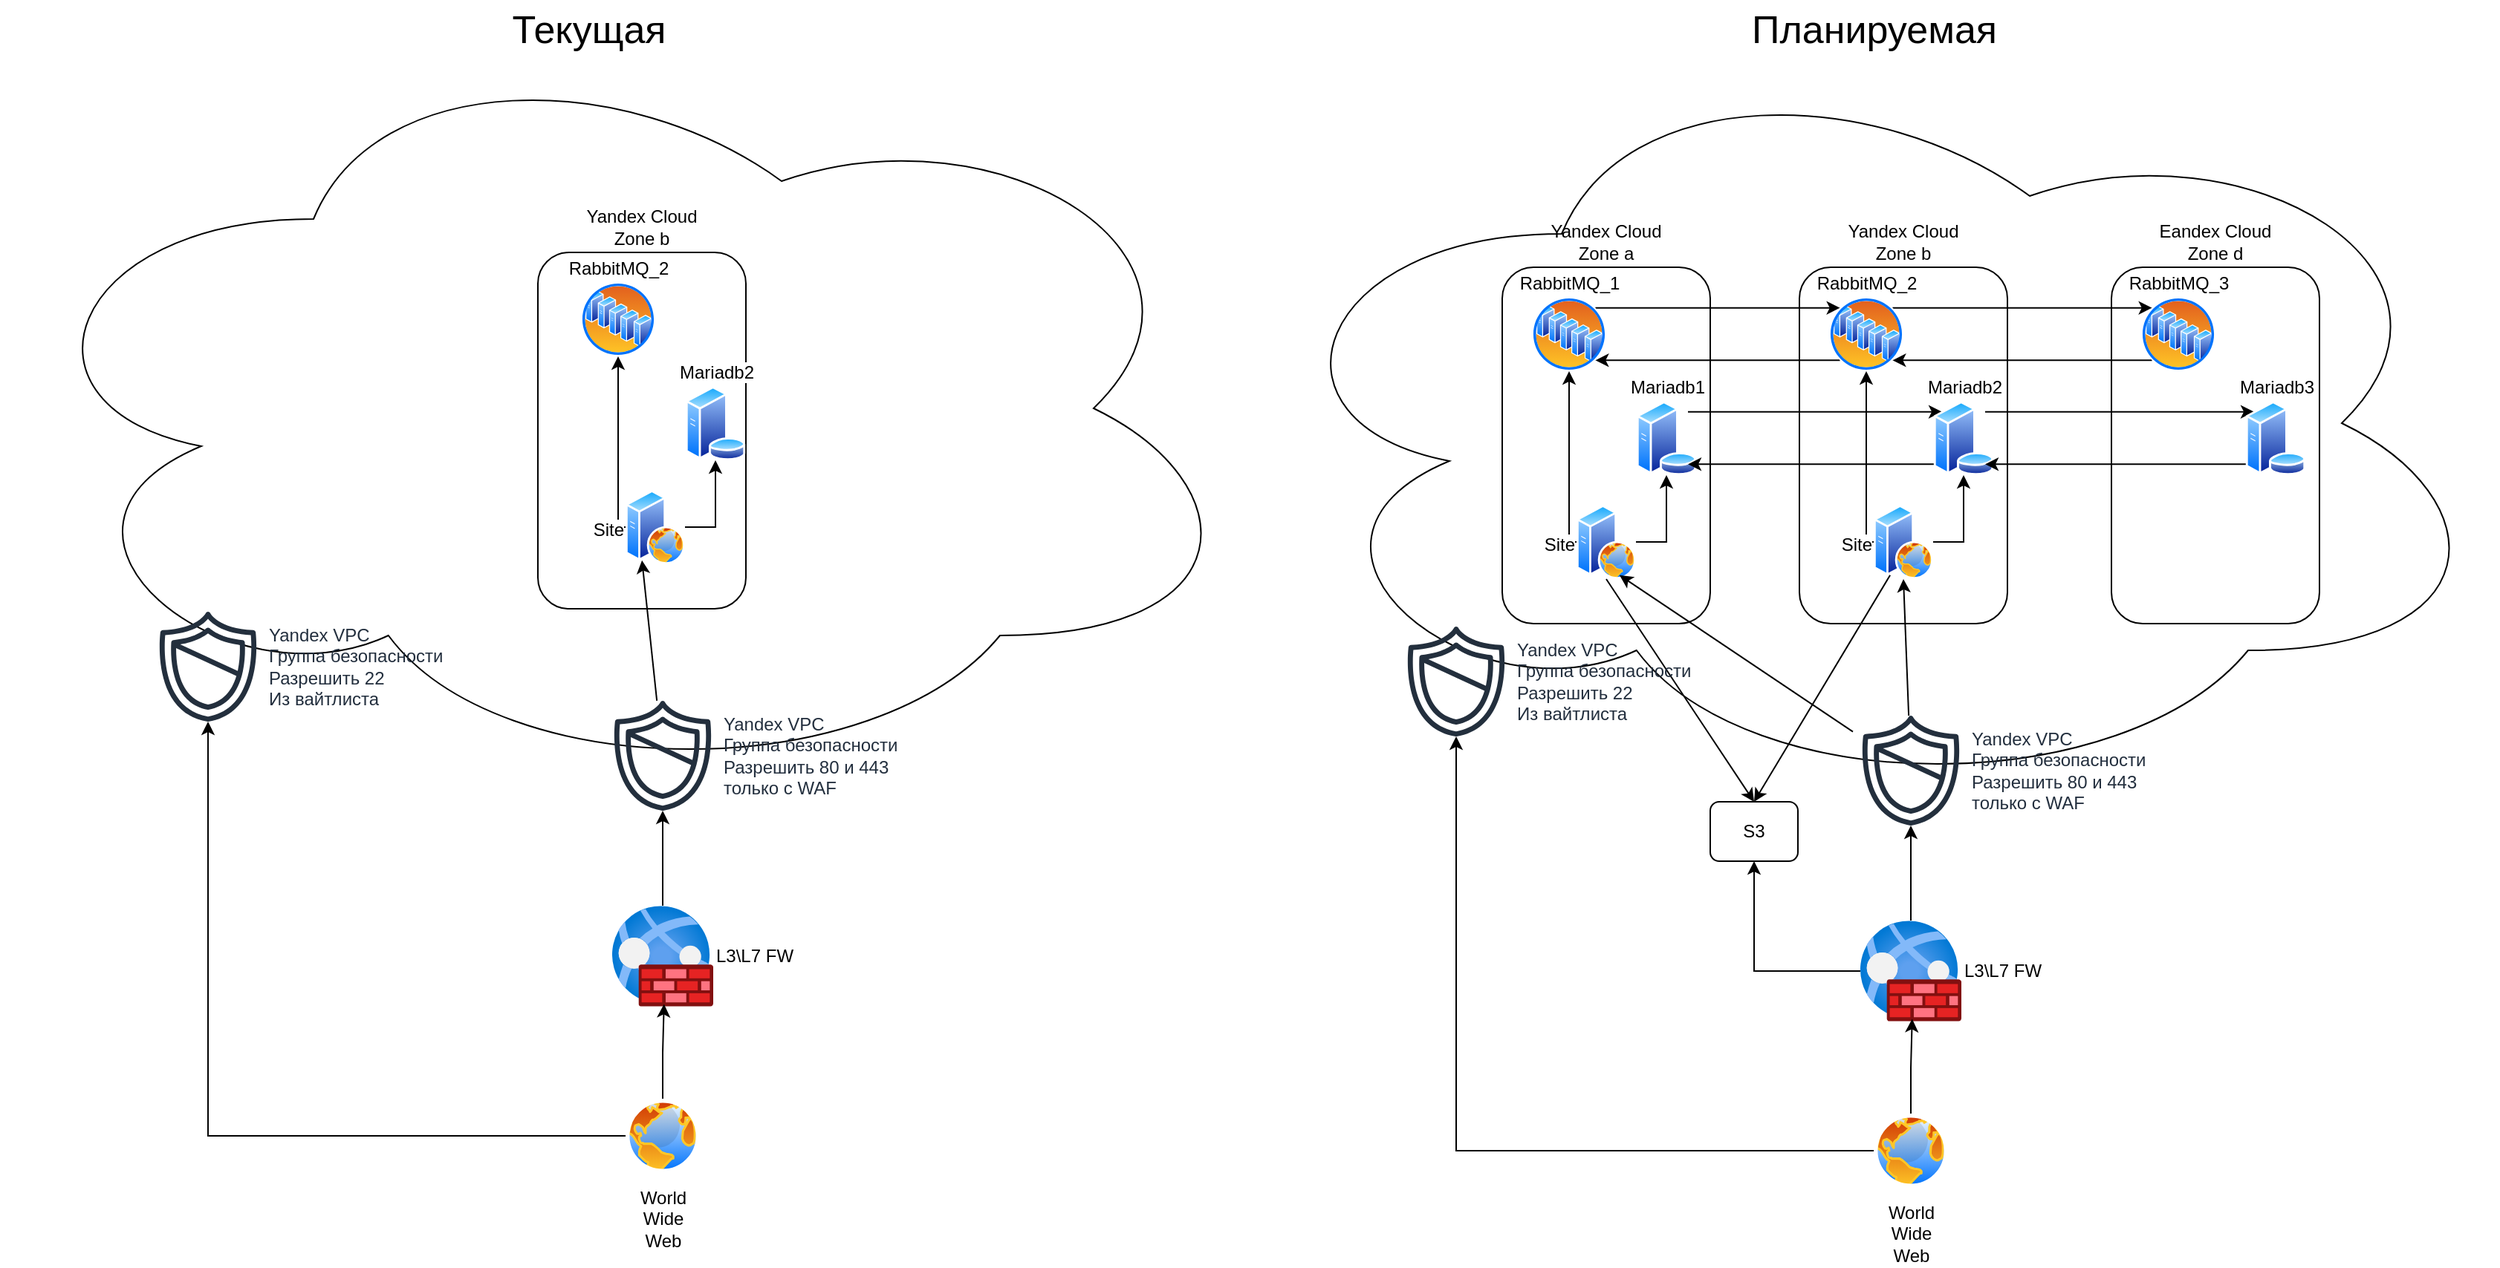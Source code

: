 <mxfile version="26.2.13">
  <diagram name="Page-1" id="VlWO9vf8GBHtBqB5PU-0">
    <mxGraphModel dx="1839" dy="1026" grid="1" gridSize="10" guides="1" tooltips="1" connect="1" arrows="1" fold="1" page="1" pageScale="1" pageWidth="850" pageHeight="1100" math="0" shadow="0">
      <root>
        <mxCell id="0" />
        <mxCell id="1" parent="0" />
        <mxCell id="oGJRKOSpeTlSGlVj1QDc-28" value="" style="ellipse;shape=cloud;whiteSpace=wrap;html=1;" vertex="1" parent="1">
          <mxGeometry x="10" y="100" width="840" height="510" as="geometry" />
        </mxCell>
        <mxCell id="oGJRKOSpeTlSGlVj1QDc-33" style="edgeStyle=orthogonalEdgeStyle;rounded=0;orthogonalLoop=1;jettySize=auto;html=1;exitX=0;exitY=0.5;exitDx=0;exitDy=0;" edge="1" parent="1" source="oGJRKOSpeTlSGlVj1QDc-1" target="oGJRKOSpeTlSGlVj1QDc-32">
          <mxGeometry relative="1" as="geometry" />
        </mxCell>
        <mxCell id="oGJRKOSpeTlSGlVj1QDc-1" value="&lt;div&gt;World&lt;/div&gt;&lt;div&gt;Wide&lt;/div&gt;&lt;div&gt;Web&lt;/div&gt;" style="image;aspect=fixed;perimeter=ellipsePerimeter;html=1;align=center;shadow=0;dashed=0;spacingTop=3;image=img/lib/active_directory/internet_globe.svg;" vertex="1" parent="1">
          <mxGeometry x="430" y="820" width="50" height="50" as="geometry" />
        </mxCell>
        <mxCell id="oGJRKOSpeTlSGlVj1QDc-30" style="edgeStyle=orthogonalEdgeStyle;rounded=0;orthogonalLoop=1;jettySize=auto;html=1;" edge="1" parent="1" source="oGJRKOSpeTlSGlVj1QDc-2" target="oGJRKOSpeTlSGlVj1QDc-29">
          <mxGeometry relative="1" as="geometry" />
        </mxCell>
        <mxCell id="oGJRKOSpeTlSGlVj1QDc-2" value="L3\L7 FW" style="image;aspect=fixed;html=1;points=[];align=left;fontSize=12;image=img/lib/azure2/networking/Web_Application_Firewall_Policies_WAF.svg;labelPosition=right;verticalLabelPosition=middle;verticalAlign=middle;" vertex="1" parent="1">
          <mxGeometry x="421" y="690" width="68" height="68" as="geometry" />
        </mxCell>
        <mxCell id="oGJRKOSpeTlSGlVj1QDc-4" value="&lt;div&gt;Yandex Cloud&lt;/div&gt;&lt;div&gt;Zone b&lt;/div&gt;" style="rounded=1;whiteSpace=wrap;html=1;labelPosition=center;verticalLabelPosition=top;align=center;verticalAlign=bottom;" vertex="1" parent="1">
          <mxGeometry x="371" y="250" width="140" height="240" as="geometry" />
        </mxCell>
        <mxCell id="oGJRKOSpeTlSGlVj1QDc-7" value="&lt;div&gt;RabbitMQ_2&lt;/div&gt;" style="image;aspect=fixed;perimeter=ellipsePerimeter;html=1;align=center;shadow=0;dashed=0;spacingTop=3;image=img/lib/active_directory/server_farm.svg;labelPosition=center;verticalLabelPosition=top;verticalAlign=bottom;" vertex="1" parent="1">
          <mxGeometry x="400" y="270" width="50" height="50" as="geometry" />
        </mxCell>
        <mxCell id="oGJRKOSpeTlSGlVj1QDc-15" value="Mariadb2" style="image;aspect=fixed;perimeter=ellipsePerimeter;html=1;align=center;shadow=0;dashed=0;spacingTop=3;image=img/lib/active_directory/database_server.svg;labelPosition=center;verticalLabelPosition=top;verticalAlign=bottom;" vertex="1" parent="1">
          <mxGeometry x="470" y="340" width="41" height="50" as="geometry" />
        </mxCell>
        <mxCell id="oGJRKOSpeTlSGlVj1QDc-24" style="edgeStyle=orthogonalEdgeStyle;rounded=0;orthogonalLoop=1;jettySize=auto;html=1;exitX=0;exitY=0.5;exitDx=0;exitDy=0;entryX=0.5;entryY=1;entryDx=0;entryDy=0;" edge="1" parent="1" source="oGJRKOSpeTlSGlVj1QDc-23" target="oGJRKOSpeTlSGlVj1QDc-7">
          <mxGeometry relative="1" as="geometry">
            <Array as="points">
              <mxPoint x="425" y="435" />
            </Array>
          </mxGeometry>
        </mxCell>
        <mxCell id="oGJRKOSpeTlSGlVj1QDc-26" style="edgeStyle=orthogonalEdgeStyle;rounded=0;orthogonalLoop=1;jettySize=auto;html=1;exitX=1;exitY=0.5;exitDx=0;exitDy=0;entryX=0.5;entryY=1;entryDx=0;entryDy=0;" edge="1" parent="1" source="oGJRKOSpeTlSGlVj1QDc-23" target="oGJRKOSpeTlSGlVj1QDc-15">
          <mxGeometry relative="1" as="geometry" />
        </mxCell>
        <mxCell id="oGJRKOSpeTlSGlVj1QDc-23" value="Site" style="image;aspect=fixed;perimeter=ellipsePerimeter;html=1;align=right;shadow=0;dashed=0;spacingTop=3;image=img/lib/active_directory/web_server.svg;labelPosition=left;verticalLabelPosition=middle;verticalAlign=middle;" vertex="1" parent="1">
          <mxGeometry x="430" y="410" width="40" height="50" as="geometry" />
        </mxCell>
        <mxCell id="oGJRKOSpeTlSGlVj1QDc-110" style="rounded=0;orthogonalLoop=1;jettySize=auto;html=1;entryX=0.25;entryY=1;entryDx=0;entryDy=0;" edge="1" parent="1" source="oGJRKOSpeTlSGlVj1QDc-29" target="oGJRKOSpeTlSGlVj1QDc-23">
          <mxGeometry relative="1" as="geometry" />
        </mxCell>
        <mxCell id="oGJRKOSpeTlSGlVj1QDc-29" value="&lt;div&gt;Yandex VPC&lt;/div&gt;&lt;div&gt;Группа безопасности&lt;/div&gt;&lt;div&gt;Разрешить 80 и 443&amp;nbsp;&lt;/div&gt;&lt;div&gt;только с WAF&lt;/div&gt;" style="sketch=0;outlineConnect=0;fontColor=#232F3E;gradientColor=none;fillColor=#232F3D;strokeColor=none;dashed=0;verticalLabelPosition=middle;verticalAlign=middle;align=left;html=1;fontSize=12;fontStyle=0;aspect=fixed;pointerEvents=1;shape=mxgraph.aws4.shield2;labelPosition=right;" vertex="1" parent="1">
          <mxGeometry x="416" y="550" width="78" height="78" as="geometry" />
        </mxCell>
        <mxCell id="oGJRKOSpeTlSGlVj1QDc-31" style="edgeStyle=orthogonalEdgeStyle;rounded=0;orthogonalLoop=1;jettySize=auto;html=1;exitX=0.5;exitY=0;exitDx=0;exitDy=0;entryX=0.513;entryY=0.974;entryDx=0;entryDy=0;entryPerimeter=0;" edge="1" parent="1" source="oGJRKOSpeTlSGlVj1QDc-1" target="oGJRKOSpeTlSGlVj1QDc-2">
          <mxGeometry relative="1" as="geometry" />
        </mxCell>
        <mxCell id="oGJRKOSpeTlSGlVj1QDc-32" value="&lt;div&gt;Yandex VPC&lt;/div&gt;&lt;div&gt;Группа безопасности&lt;/div&gt;&lt;div&gt;Разрешить 22&lt;/div&gt;&lt;div&gt;Из вайтлиста &lt;br&gt;&lt;/div&gt;" style="sketch=0;outlineConnect=0;fontColor=#232F3E;gradientColor=none;fillColor=#232F3D;strokeColor=none;dashed=0;verticalLabelPosition=middle;verticalAlign=middle;align=left;html=1;fontSize=12;fontStyle=0;aspect=fixed;pointerEvents=1;shape=mxgraph.aws4.shield2;labelPosition=right;" vertex="1" parent="1">
          <mxGeometry x="110" y="490" width="78" height="78" as="geometry" />
        </mxCell>
        <mxCell id="oGJRKOSpeTlSGlVj1QDc-73" value="" style="ellipse;shape=cloud;whiteSpace=wrap;html=1;" vertex="1" parent="1">
          <mxGeometry x="850" y="110" width="840" height="510" as="geometry" />
        </mxCell>
        <mxCell id="oGJRKOSpeTlSGlVj1QDc-74" style="edgeStyle=orthogonalEdgeStyle;rounded=0;orthogonalLoop=1;jettySize=auto;html=1;exitX=0;exitY=0.5;exitDx=0;exitDy=0;" edge="1" parent="1" source="oGJRKOSpeTlSGlVj1QDc-75" target="oGJRKOSpeTlSGlVj1QDc-106">
          <mxGeometry relative="1" as="geometry" />
        </mxCell>
        <mxCell id="oGJRKOSpeTlSGlVj1QDc-75" value="&lt;div&gt;World&lt;/div&gt;&lt;div&gt;Wide&lt;/div&gt;&lt;div&gt;Web&lt;/div&gt;" style="image;aspect=fixed;perimeter=ellipsePerimeter;html=1;align=center;shadow=0;dashed=0;spacingTop=3;image=img/lib/active_directory/internet_globe.svg;" vertex="1" parent="1">
          <mxGeometry x="1270" y="830" width="50" height="50" as="geometry" />
        </mxCell>
        <mxCell id="oGJRKOSpeTlSGlVj1QDc-76" style="edgeStyle=orthogonalEdgeStyle;rounded=0;orthogonalLoop=1;jettySize=auto;html=1;" edge="1" parent="1" source="oGJRKOSpeTlSGlVj1QDc-78" target="oGJRKOSpeTlSGlVj1QDc-104">
          <mxGeometry relative="1" as="geometry" />
        </mxCell>
        <mxCell id="oGJRKOSpeTlSGlVj1QDc-77" style="edgeStyle=orthogonalEdgeStyle;rounded=0;orthogonalLoop=1;jettySize=auto;html=1;entryX=0.5;entryY=1;entryDx=0;entryDy=0;" edge="1" parent="1" source="oGJRKOSpeTlSGlVj1QDc-78" target="oGJRKOSpeTlSGlVj1QDc-107">
          <mxGeometry relative="1" as="geometry" />
        </mxCell>
        <mxCell id="oGJRKOSpeTlSGlVj1QDc-78" value="L3\L7 FW" style="image;aspect=fixed;html=1;points=[];align=left;fontSize=12;image=img/lib/azure2/networking/Web_Application_Firewall_Policies_WAF.svg;labelPosition=right;verticalLabelPosition=middle;verticalAlign=middle;" vertex="1" parent="1">
          <mxGeometry x="1261" y="700" width="68" height="68" as="geometry" />
        </mxCell>
        <mxCell id="oGJRKOSpeTlSGlVj1QDc-79" value="&lt;div&gt;Yandex Cloud&lt;/div&gt;&lt;div&gt;Zone a&lt;/div&gt;" style="rounded=1;whiteSpace=wrap;html=1;labelPosition=center;verticalLabelPosition=top;align=center;verticalAlign=bottom;" vertex="1" parent="1">
          <mxGeometry x="1020" y="260" width="140" height="240" as="geometry" />
        </mxCell>
        <mxCell id="oGJRKOSpeTlSGlVj1QDc-80" value="&lt;div&gt;Yandex Cloud&lt;/div&gt;&lt;div&gt;Zone b&lt;/div&gt;" style="rounded=1;whiteSpace=wrap;html=1;labelPosition=center;verticalLabelPosition=top;align=center;verticalAlign=bottom;" vertex="1" parent="1">
          <mxGeometry x="1220" y="260" width="140" height="240" as="geometry" />
        </mxCell>
        <mxCell id="oGJRKOSpeTlSGlVj1QDc-81" value="&lt;div&gt;Eandex Cloud&lt;/div&gt;&lt;div&gt;Zone d&lt;/div&gt;" style="rounded=1;whiteSpace=wrap;html=1;labelPosition=center;verticalLabelPosition=top;align=center;verticalAlign=bottom;" vertex="1" parent="1">
          <mxGeometry x="1430" y="260" width="140" height="240" as="geometry" />
        </mxCell>
        <mxCell id="oGJRKOSpeTlSGlVj1QDc-82" style="edgeStyle=orthogonalEdgeStyle;rounded=0;orthogonalLoop=1;jettySize=auto;html=1;exitX=1;exitY=0;exitDx=0;exitDy=0;entryX=0;entryY=0;entryDx=0;entryDy=0;" edge="1" parent="1" source="oGJRKOSpeTlSGlVj1QDc-83" target="oGJRKOSpeTlSGlVj1QDc-86">
          <mxGeometry relative="1" as="geometry" />
        </mxCell>
        <mxCell id="oGJRKOSpeTlSGlVj1QDc-83" value="&lt;div&gt;RabbitMQ_1&lt;/div&gt;" style="image;aspect=fixed;perimeter=ellipsePerimeter;html=1;align=center;shadow=0;dashed=0;spacingTop=3;image=img/lib/active_directory/server_farm.svg;labelPosition=center;verticalLabelPosition=top;verticalAlign=bottom;" vertex="1" parent="1">
          <mxGeometry x="1040" y="280" width="50" height="50" as="geometry" />
        </mxCell>
        <mxCell id="oGJRKOSpeTlSGlVj1QDc-84" style="edgeStyle=orthogonalEdgeStyle;rounded=0;orthogonalLoop=1;jettySize=auto;html=1;exitX=0;exitY=1;exitDx=0;exitDy=0;entryX=1;entryY=1;entryDx=0;entryDy=0;" edge="1" parent="1" source="oGJRKOSpeTlSGlVj1QDc-86" target="oGJRKOSpeTlSGlVj1QDc-83">
          <mxGeometry relative="1" as="geometry" />
        </mxCell>
        <mxCell id="oGJRKOSpeTlSGlVj1QDc-85" style="edgeStyle=orthogonalEdgeStyle;rounded=0;orthogonalLoop=1;jettySize=auto;html=1;exitX=1;exitY=0;exitDx=0;exitDy=0;entryX=0;entryY=0;entryDx=0;entryDy=0;" edge="1" parent="1" source="oGJRKOSpeTlSGlVj1QDc-86" target="oGJRKOSpeTlSGlVj1QDc-88">
          <mxGeometry relative="1" as="geometry" />
        </mxCell>
        <mxCell id="oGJRKOSpeTlSGlVj1QDc-86" value="&lt;div&gt;RabbitMQ_2&lt;/div&gt;" style="image;aspect=fixed;perimeter=ellipsePerimeter;html=1;align=center;shadow=0;dashed=0;spacingTop=3;image=img/lib/active_directory/server_farm.svg;labelPosition=center;verticalLabelPosition=top;verticalAlign=bottom;" vertex="1" parent="1">
          <mxGeometry x="1240" y="280" width="50" height="50" as="geometry" />
        </mxCell>
        <mxCell id="oGJRKOSpeTlSGlVj1QDc-87" style="edgeStyle=orthogonalEdgeStyle;rounded=0;orthogonalLoop=1;jettySize=auto;html=1;exitX=0;exitY=1;exitDx=0;exitDy=0;entryX=1;entryY=1;entryDx=0;entryDy=0;" edge="1" parent="1" source="oGJRKOSpeTlSGlVj1QDc-88" target="oGJRKOSpeTlSGlVj1QDc-86">
          <mxGeometry relative="1" as="geometry" />
        </mxCell>
        <mxCell id="oGJRKOSpeTlSGlVj1QDc-88" value="&lt;div&gt;RabbitMQ_3&lt;/div&gt;" style="image;aspect=fixed;perimeter=ellipsePerimeter;html=1;align=center;shadow=0;dashed=0;spacingTop=3;image=img/lib/active_directory/server_farm.svg;labelPosition=center;verticalLabelPosition=top;verticalAlign=bottom;" vertex="1" parent="1">
          <mxGeometry x="1450" y="280" width="50" height="50" as="geometry" />
        </mxCell>
        <mxCell id="oGJRKOSpeTlSGlVj1QDc-89" style="edgeStyle=orthogonalEdgeStyle;rounded=0;orthogonalLoop=1;jettySize=auto;html=1;exitX=1;exitY=0;exitDx=0;exitDy=0;entryX=0;entryY=0;entryDx=0;entryDy=0;" edge="1" parent="1" source="oGJRKOSpeTlSGlVj1QDc-90" target="oGJRKOSpeTlSGlVj1QDc-93">
          <mxGeometry relative="1" as="geometry" />
        </mxCell>
        <mxCell id="oGJRKOSpeTlSGlVj1QDc-90" value="&lt;div&gt;Mariadb1&lt;/div&gt;" style="image;aspect=fixed;perimeter=ellipsePerimeter;html=1;align=center;shadow=0;dashed=0;spacingTop=3;image=img/lib/active_directory/database_server.svg;labelPosition=center;verticalLabelPosition=top;verticalAlign=bottom;" vertex="1" parent="1">
          <mxGeometry x="1110" y="350" width="41" height="50" as="geometry" />
        </mxCell>
        <mxCell id="oGJRKOSpeTlSGlVj1QDc-91" style="edgeStyle=orthogonalEdgeStyle;rounded=0;orthogonalLoop=1;jettySize=auto;html=1;exitX=1;exitY=0;exitDx=0;exitDy=0;entryX=0;entryY=0;entryDx=0;entryDy=0;" edge="1" parent="1" source="oGJRKOSpeTlSGlVj1QDc-93" target="oGJRKOSpeTlSGlVj1QDc-95">
          <mxGeometry relative="1" as="geometry" />
        </mxCell>
        <mxCell id="oGJRKOSpeTlSGlVj1QDc-92" style="edgeStyle=orthogonalEdgeStyle;rounded=0;orthogonalLoop=1;jettySize=auto;html=1;exitX=0;exitY=1;exitDx=0;exitDy=0;entryX=1;entryY=1;entryDx=0;entryDy=0;" edge="1" parent="1" source="oGJRKOSpeTlSGlVj1QDc-93" target="oGJRKOSpeTlSGlVj1QDc-90">
          <mxGeometry relative="1" as="geometry" />
        </mxCell>
        <mxCell id="oGJRKOSpeTlSGlVj1QDc-93" value="Mariadb2" style="image;aspect=fixed;perimeter=ellipsePerimeter;html=1;align=center;shadow=0;dashed=0;spacingTop=3;image=img/lib/active_directory/database_server.svg;labelPosition=center;verticalLabelPosition=top;verticalAlign=bottom;" vertex="1" parent="1">
          <mxGeometry x="1310" y="350" width="41" height="50" as="geometry" />
        </mxCell>
        <mxCell id="oGJRKOSpeTlSGlVj1QDc-94" style="edgeStyle=orthogonalEdgeStyle;rounded=0;orthogonalLoop=1;jettySize=auto;html=1;exitX=0;exitY=1;exitDx=0;exitDy=0;entryX=1;entryY=1;entryDx=0;entryDy=0;" edge="1" parent="1" source="oGJRKOSpeTlSGlVj1QDc-95" target="oGJRKOSpeTlSGlVj1QDc-93">
          <mxGeometry relative="1" as="geometry" />
        </mxCell>
        <mxCell id="oGJRKOSpeTlSGlVj1QDc-95" value="Mariadb3" style="image;aspect=fixed;perimeter=ellipsePerimeter;html=1;align=center;shadow=0;dashed=0;spacingTop=3;image=img/lib/active_directory/database_server.svg;labelPosition=center;verticalLabelPosition=top;verticalAlign=bottom;" vertex="1" parent="1">
          <mxGeometry x="1520" y="350" width="41" height="50" as="geometry" />
        </mxCell>
        <mxCell id="oGJRKOSpeTlSGlVj1QDc-96" style="edgeStyle=orthogonalEdgeStyle;rounded=0;orthogonalLoop=1;jettySize=auto;html=1;exitX=0;exitY=0.5;exitDx=0;exitDy=0;entryX=0.5;entryY=1;entryDx=0;entryDy=0;" edge="1" parent="1" source="oGJRKOSpeTlSGlVj1QDc-99" target="oGJRKOSpeTlSGlVj1QDc-83">
          <mxGeometry relative="1" as="geometry">
            <Array as="points">
              <mxPoint x="1065" y="445" />
            </Array>
          </mxGeometry>
        </mxCell>
        <mxCell id="oGJRKOSpeTlSGlVj1QDc-97" style="edgeStyle=orthogonalEdgeStyle;rounded=0;orthogonalLoop=1;jettySize=auto;html=1;exitX=1;exitY=0.5;exitDx=0;exitDy=0;entryX=0.5;entryY=1;entryDx=0;entryDy=0;" edge="1" parent="1" source="oGJRKOSpeTlSGlVj1QDc-99" target="oGJRKOSpeTlSGlVj1QDc-90">
          <mxGeometry relative="1" as="geometry" />
        </mxCell>
        <mxCell id="oGJRKOSpeTlSGlVj1QDc-98" style="rounded=0;orthogonalLoop=1;jettySize=auto;html=1;exitX=0.5;exitY=1;exitDx=0;exitDy=0;entryX=0.5;entryY=0;entryDx=0;entryDy=0;" edge="1" parent="1" source="oGJRKOSpeTlSGlVj1QDc-99" target="oGJRKOSpeTlSGlVj1QDc-107">
          <mxGeometry relative="1" as="geometry" />
        </mxCell>
        <mxCell id="oGJRKOSpeTlSGlVj1QDc-99" value="Site" style="image;aspect=fixed;perimeter=ellipsePerimeter;html=1;align=right;shadow=0;dashed=0;spacingTop=3;image=img/lib/active_directory/web_server.svg;labelPosition=left;verticalLabelPosition=middle;verticalAlign=middle;" vertex="1" parent="1">
          <mxGeometry x="1070" y="420" width="40" height="50" as="geometry" />
        </mxCell>
        <mxCell id="oGJRKOSpeTlSGlVj1QDc-100" style="edgeStyle=orthogonalEdgeStyle;rounded=0;orthogonalLoop=1;jettySize=auto;html=1;exitX=0;exitY=0.5;exitDx=0;exitDy=0;entryX=0.5;entryY=1;entryDx=0;entryDy=0;" edge="1" parent="1" source="oGJRKOSpeTlSGlVj1QDc-103" target="oGJRKOSpeTlSGlVj1QDc-86">
          <mxGeometry relative="1" as="geometry">
            <Array as="points">
              <mxPoint x="1265" y="445" />
            </Array>
          </mxGeometry>
        </mxCell>
        <mxCell id="oGJRKOSpeTlSGlVj1QDc-101" style="edgeStyle=orthogonalEdgeStyle;rounded=0;orthogonalLoop=1;jettySize=auto;html=1;exitX=1;exitY=0.5;exitDx=0;exitDy=0;entryX=0.5;entryY=1;entryDx=0;entryDy=0;" edge="1" parent="1" source="oGJRKOSpeTlSGlVj1QDc-103" target="oGJRKOSpeTlSGlVj1QDc-93">
          <mxGeometry relative="1" as="geometry" />
        </mxCell>
        <mxCell id="oGJRKOSpeTlSGlVj1QDc-102" style="rounded=0;orthogonalLoop=1;jettySize=auto;html=1;exitX=0.25;exitY=1;exitDx=0;exitDy=0;entryX=0.5;entryY=0;entryDx=0;entryDy=0;" edge="1" parent="1" source="oGJRKOSpeTlSGlVj1QDc-103" target="oGJRKOSpeTlSGlVj1QDc-107">
          <mxGeometry relative="1" as="geometry" />
        </mxCell>
        <mxCell id="oGJRKOSpeTlSGlVj1QDc-103" value="Site" style="image;aspect=fixed;perimeter=ellipsePerimeter;html=1;align=right;shadow=0;dashed=0;spacingTop=3;image=img/lib/active_directory/web_server.svg;labelPosition=left;verticalLabelPosition=middle;verticalAlign=middle;" vertex="1" parent="1">
          <mxGeometry x="1270" y="420" width="40" height="50" as="geometry" />
        </mxCell>
        <mxCell id="oGJRKOSpeTlSGlVj1QDc-108" style="rounded=0;orthogonalLoop=1;jettySize=auto;html=1;entryX=0.5;entryY=1;entryDx=0;entryDy=0;" edge="1" parent="1" source="oGJRKOSpeTlSGlVj1QDc-104" target="oGJRKOSpeTlSGlVj1QDc-103">
          <mxGeometry relative="1" as="geometry" />
        </mxCell>
        <mxCell id="oGJRKOSpeTlSGlVj1QDc-109" style="rounded=0;orthogonalLoop=1;jettySize=auto;html=1;entryX=0.75;entryY=1;entryDx=0;entryDy=0;" edge="1" parent="1" source="oGJRKOSpeTlSGlVj1QDc-104" target="oGJRKOSpeTlSGlVj1QDc-99">
          <mxGeometry relative="1" as="geometry" />
        </mxCell>
        <mxCell id="oGJRKOSpeTlSGlVj1QDc-104" value="&lt;div&gt;Yandex VPC&lt;/div&gt;&lt;div&gt;Группа безопасности&lt;/div&gt;&lt;div&gt;Разрешить 80 и 443&amp;nbsp;&lt;/div&gt;&lt;div&gt;только с WAF&lt;/div&gt;" style="sketch=0;outlineConnect=0;fontColor=#232F3E;gradientColor=none;fillColor=#232F3D;strokeColor=none;dashed=0;verticalLabelPosition=middle;verticalAlign=middle;align=left;html=1;fontSize=12;fontStyle=0;aspect=fixed;pointerEvents=1;shape=mxgraph.aws4.shield2;labelPosition=right;" vertex="1" parent="1">
          <mxGeometry x="1256" y="560" width="78" height="78" as="geometry" />
        </mxCell>
        <mxCell id="oGJRKOSpeTlSGlVj1QDc-105" style="edgeStyle=orthogonalEdgeStyle;rounded=0;orthogonalLoop=1;jettySize=auto;html=1;exitX=0.5;exitY=0;exitDx=0;exitDy=0;entryX=0.513;entryY=0.974;entryDx=0;entryDy=0;entryPerimeter=0;" edge="1" parent="1" source="oGJRKOSpeTlSGlVj1QDc-75" target="oGJRKOSpeTlSGlVj1QDc-78">
          <mxGeometry relative="1" as="geometry" />
        </mxCell>
        <mxCell id="oGJRKOSpeTlSGlVj1QDc-106" value="&lt;div&gt;Yandex VPC&lt;/div&gt;&lt;div&gt;Группа безопасности&lt;/div&gt;&lt;div&gt;Разрешить 22&lt;/div&gt;&lt;div&gt;Из вайтлиста &lt;br&gt;&lt;/div&gt;" style="sketch=0;outlineConnect=0;fontColor=#232F3E;gradientColor=none;fillColor=#232F3D;strokeColor=none;dashed=0;verticalLabelPosition=middle;verticalAlign=middle;align=left;html=1;fontSize=12;fontStyle=0;aspect=fixed;pointerEvents=1;shape=mxgraph.aws4.shield2;labelPosition=right;" vertex="1" parent="1">
          <mxGeometry x="950" y="500" width="78" height="78" as="geometry" />
        </mxCell>
        <mxCell id="oGJRKOSpeTlSGlVj1QDc-107" value="S3" style="rounded=1;whiteSpace=wrap;html=1;" vertex="1" parent="1">
          <mxGeometry x="1160" y="620" width="59" height="40" as="geometry" />
        </mxCell>
        <mxCell id="oGJRKOSpeTlSGlVj1QDc-111" value="&lt;font style=&quot;font-size: 26px;&quot;&gt;Текущая&lt;/font&gt;" style="text;html=1;align=center;verticalAlign=middle;resizable=0;points=[];autosize=1;strokeColor=none;fillColor=none;" vertex="1" parent="1">
          <mxGeometry x="340" y="80" width="130" height="40" as="geometry" />
        </mxCell>
        <mxCell id="oGJRKOSpeTlSGlVj1QDc-112" value="&lt;font style=&quot;font-size: 26px;&quot;&gt;Планируемая&lt;/font&gt;" style="text;html=1;align=center;verticalAlign=middle;resizable=0;points=[];autosize=1;strokeColor=none;fillColor=none;" vertex="1" parent="1">
          <mxGeometry x="1175" y="80" width="190" height="40" as="geometry" />
        </mxCell>
      </root>
    </mxGraphModel>
  </diagram>
</mxfile>
